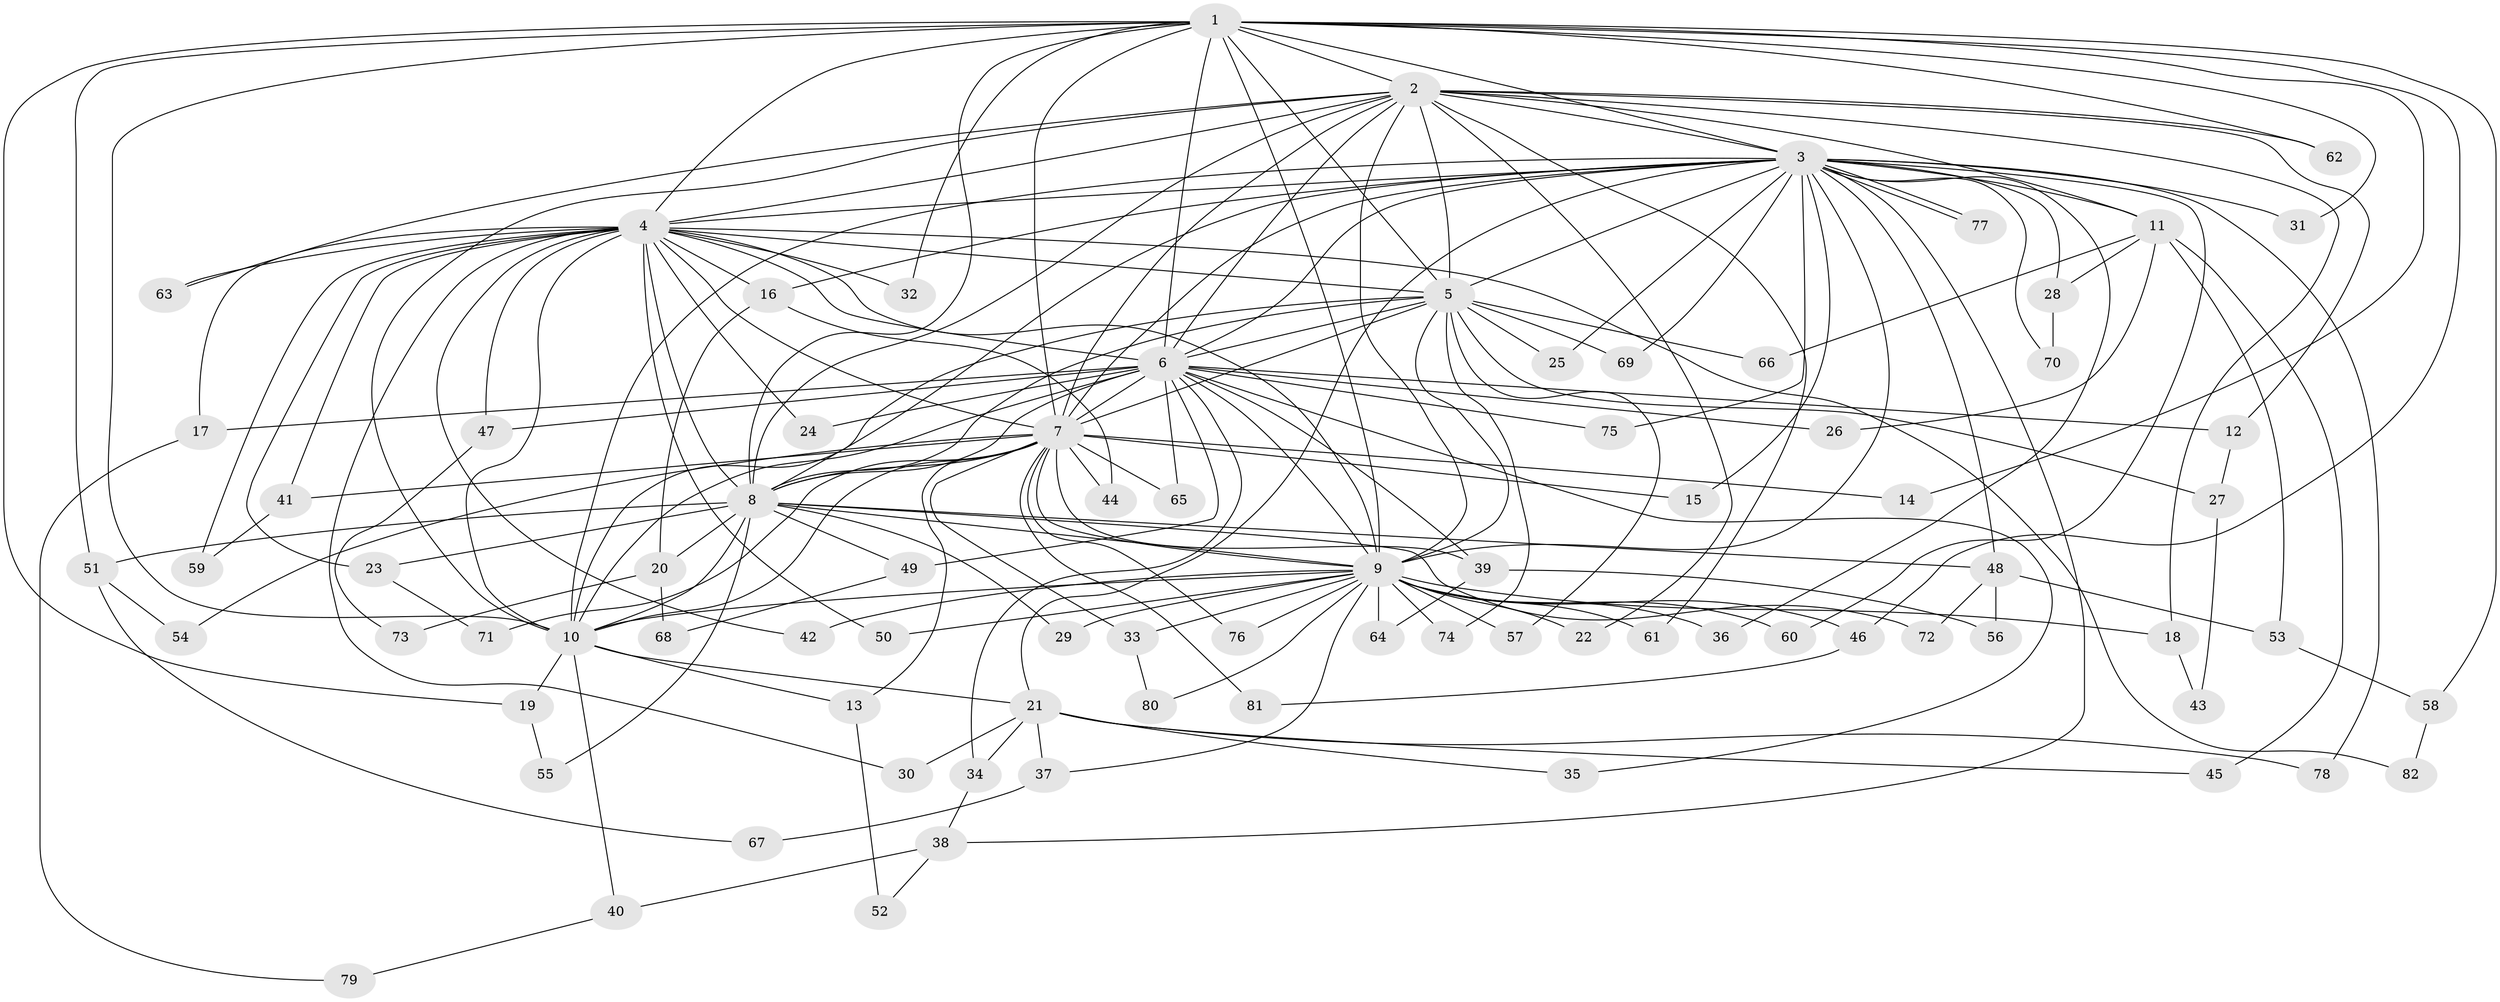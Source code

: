 // coarse degree distribution, {14: 0.01639344262295082, 13: 0.01639344262295082, 21: 0.03278688524590164, 24: 0.01639344262295082, 23: 0.01639344262295082, 17: 0.01639344262295082, 11: 0.01639344262295082, 8: 0.03278688524590164, 3: 0.18032786885245902, 2: 0.5573770491803278, 4: 0.08196721311475409, 5: 0.01639344262295082}
// Generated by graph-tools (version 1.1) at 2025/23/03/03/25 07:23:40]
// undirected, 82 vertices, 189 edges
graph export_dot {
graph [start="1"]
  node [color=gray90,style=filled];
  1;
  2;
  3;
  4;
  5;
  6;
  7;
  8;
  9;
  10;
  11;
  12;
  13;
  14;
  15;
  16;
  17;
  18;
  19;
  20;
  21;
  22;
  23;
  24;
  25;
  26;
  27;
  28;
  29;
  30;
  31;
  32;
  33;
  34;
  35;
  36;
  37;
  38;
  39;
  40;
  41;
  42;
  43;
  44;
  45;
  46;
  47;
  48;
  49;
  50;
  51;
  52;
  53;
  54;
  55;
  56;
  57;
  58;
  59;
  60;
  61;
  62;
  63;
  64;
  65;
  66;
  67;
  68;
  69;
  70;
  71;
  72;
  73;
  74;
  75;
  76;
  77;
  78;
  79;
  80;
  81;
  82;
  1 -- 2;
  1 -- 3;
  1 -- 4;
  1 -- 5;
  1 -- 6;
  1 -- 7;
  1 -- 8;
  1 -- 9;
  1 -- 10;
  1 -- 14;
  1 -- 19;
  1 -- 31;
  1 -- 32;
  1 -- 46;
  1 -- 51;
  1 -- 58;
  1 -- 62;
  2 -- 3;
  2 -- 4;
  2 -- 5;
  2 -- 6;
  2 -- 7;
  2 -- 8;
  2 -- 9;
  2 -- 10;
  2 -- 11;
  2 -- 12;
  2 -- 18;
  2 -- 22;
  2 -- 61;
  2 -- 62;
  2 -- 63;
  3 -- 4;
  3 -- 5;
  3 -- 6;
  3 -- 7;
  3 -- 8;
  3 -- 9;
  3 -- 10;
  3 -- 11;
  3 -- 15;
  3 -- 16;
  3 -- 21;
  3 -- 25;
  3 -- 28;
  3 -- 31;
  3 -- 36;
  3 -- 38;
  3 -- 48;
  3 -- 60;
  3 -- 69;
  3 -- 70;
  3 -- 75;
  3 -- 77;
  3 -- 77;
  3 -- 78;
  4 -- 5;
  4 -- 6;
  4 -- 7;
  4 -- 8;
  4 -- 9;
  4 -- 10;
  4 -- 16;
  4 -- 17;
  4 -- 23;
  4 -- 24;
  4 -- 30;
  4 -- 32;
  4 -- 41;
  4 -- 42;
  4 -- 47;
  4 -- 50;
  4 -- 59;
  4 -- 63;
  4 -- 82;
  5 -- 6;
  5 -- 7;
  5 -- 8;
  5 -- 9;
  5 -- 10;
  5 -- 25;
  5 -- 27;
  5 -- 57;
  5 -- 66;
  5 -- 69;
  5 -- 74;
  6 -- 7;
  6 -- 8;
  6 -- 9;
  6 -- 10;
  6 -- 12;
  6 -- 17;
  6 -- 24;
  6 -- 26;
  6 -- 34;
  6 -- 35;
  6 -- 39;
  6 -- 47;
  6 -- 49;
  6 -- 65;
  6 -- 75;
  7 -- 8;
  7 -- 9;
  7 -- 10;
  7 -- 13;
  7 -- 14;
  7 -- 15;
  7 -- 33;
  7 -- 39;
  7 -- 41;
  7 -- 44;
  7 -- 54;
  7 -- 65;
  7 -- 71;
  7 -- 76;
  7 -- 81;
  8 -- 9;
  8 -- 10;
  8 -- 20;
  8 -- 23;
  8 -- 29;
  8 -- 48;
  8 -- 49;
  8 -- 51;
  8 -- 55;
  8 -- 72;
  9 -- 10;
  9 -- 18;
  9 -- 22;
  9 -- 29;
  9 -- 33;
  9 -- 36;
  9 -- 37;
  9 -- 42;
  9 -- 46;
  9 -- 50;
  9 -- 57;
  9 -- 60;
  9 -- 61;
  9 -- 64;
  9 -- 74;
  9 -- 76;
  9 -- 80;
  10 -- 13;
  10 -- 19;
  10 -- 21;
  10 -- 40;
  11 -- 26;
  11 -- 28;
  11 -- 45;
  11 -- 53;
  11 -- 66;
  12 -- 27;
  13 -- 52;
  16 -- 20;
  16 -- 44;
  17 -- 79;
  18 -- 43;
  19 -- 55;
  20 -- 68;
  20 -- 73;
  21 -- 30;
  21 -- 34;
  21 -- 35;
  21 -- 37;
  21 -- 45;
  21 -- 78;
  23 -- 71;
  27 -- 43;
  28 -- 70;
  33 -- 80;
  34 -- 38;
  37 -- 67;
  38 -- 40;
  38 -- 52;
  39 -- 56;
  39 -- 64;
  40 -- 79;
  41 -- 59;
  46 -- 81;
  47 -- 73;
  48 -- 53;
  48 -- 56;
  48 -- 72;
  49 -- 68;
  51 -- 54;
  51 -- 67;
  53 -- 58;
  58 -- 82;
}
